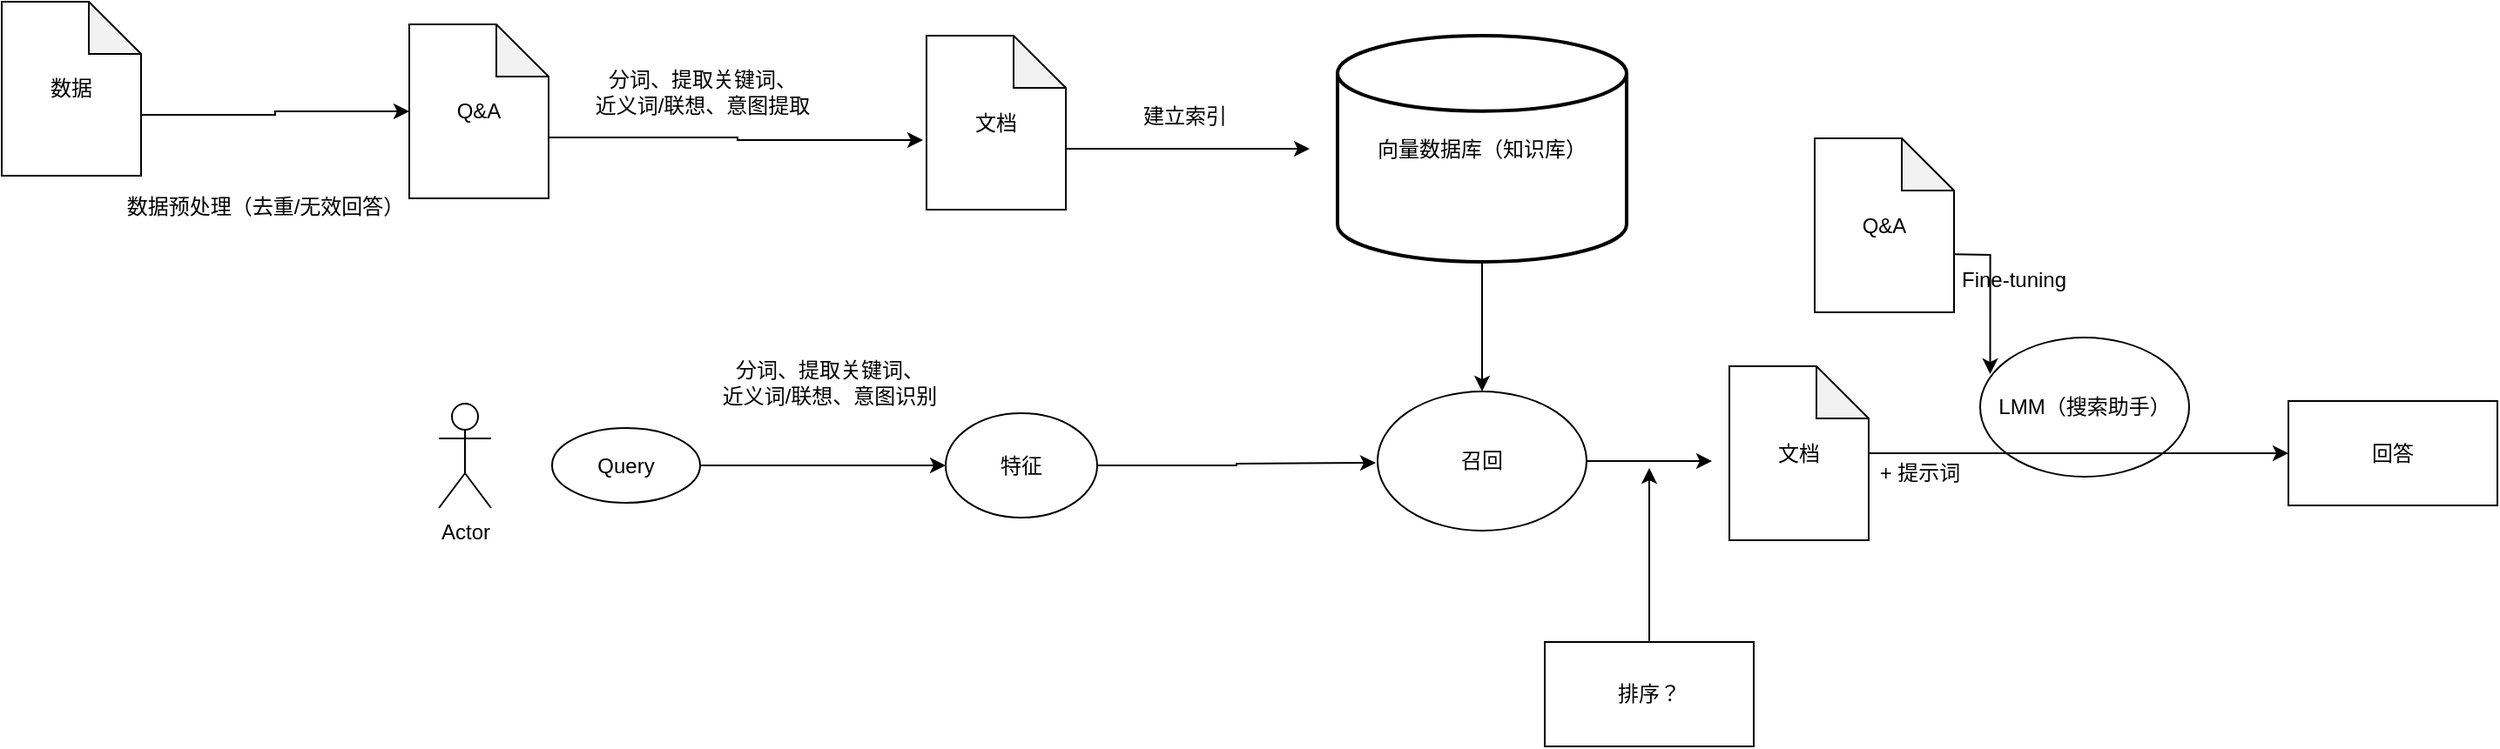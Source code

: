 <mxfile version="22.1.16" type="device">
  <diagram name="第 1 页" id="hj2dlARdcVPfVpku0lyu">
    <mxGraphModel dx="2087" dy="184" grid="0" gridSize="10" guides="1" tooltips="1" connect="1" arrows="1" fold="1" page="0" pageScale="1" pageWidth="827" pageHeight="1169" background="none" math="0" shadow="0">
      <root>
        <mxCell id="0" />
        <mxCell id="1" parent="0" />
        <mxCell id="7KBSIaTTB4g7nGjpy195-19" style="edgeStyle=orthogonalEdgeStyle;rounded=0;orthogonalLoop=1;jettySize=auto;html=1;exitX=0.5;exitY=1;exitDx=0;exitDy=0;exitPerimeter=0;" edge="1" parent="1" source="UkBSHFEqA8zQ9TWKpc5A-1" target="7KBSIaTTB4g7nGjpy195-20">
          <mxGeometry relative="1" as="geometry">
            <mxPoint x="572" y="1118" as="targetPoint" />
          </mxGeometry>
        </mxCell>
        <mxCell id="UkBSHFEqA8zQ9TWKpc5A-1" value="向量数据库（知识库）" style="strokeWidth=2;html=1;shape=mxgraph.flowchart.database;whiteSpace=wrap;" parent="1" vertex="1">
          <mxGeometry x="510" y="888.5" width="166" height="130" as="geometry" />
        </mxCell>
        <mxCell id="7KBSIaTTB4g7nGjpy195-4" style="edgeStyle=orthogonalEdgeStyle;rounded=0;orthogonalLoop=1;jettySize=auto;html=1;exitX=0;exitY=0;exitDx=80;exitDy=65;exitPerimeter=0;" edge="1" parent="1" source="7KBSIaTTB4g7nGjpy195-1" target="7KBSIaTTB4g7nGjpy195-2">
          <mxGeometry relative="1" as="geometry" />
        </mxCell>
        <mxCell id="7KBSIaTTB4g7nGjpy195-1" value="数据" style="shape=note;whiteSpace=wrap;html=1;backgroundOutline=1;darkOpacity=0.05;" vertex="1" parent="1">
          <mxGeometry x="-257" y="869" width="80" height="100" as="geometry" />
        </mxCell>
        <mxCell id="7KBSIaTTB4g7nGjpy195-2" value="Q&amp;amp;A" style="shape=note;whiteSpace=wrap;html=1;backgroundOutline=1;darkOpacity=0.05;" vertex="1" parent="1">
          <mxGeometry x="-23" y="882" width="80" height="100" as="geometry" />
        </mxCell>
        <mxCell id="7KBSIaTTB4g7nGjpy195-5" value="数据预处理（去重/无效回答）" style="text;html=1;align=center;verticalAlign=middle;resizable=0;points=[];autosize=1;strokeColor=none;fillColor=none;" vertex="1" parent="1">
          <mxGeometry x="-195" y="974" width="177" height="26" as="geometry" />
        </mxCell>
        <mxCell id="7KBSIaTTB4g7nGjpy195-11" style="edgeStyle=orthogonalEdgeStyle;rounded=0;orthogonalLoop=1;jettySize=auto;html=1;exitX=0;exitY=0;exitDx=80;exitDy=65;exitPerimeter=0;" edge="1" parent="1" source="7KBSIaTTB4g7nGjpy195-6">
          <mxGeometry relative="1" as="geometry">
            <mxPoint x="494" y="953.5" as="targetPoint" />
          </mxGeometry>
        </mxCell>
        <mxCell id="7KBSIaTTB4g7nGjpy195-6" value="文档" style="shape=note;whiteSpace=wrap;html=1;backgroundOutline=1;darkOpacity=0.05;" vertex="1" parent="1">
          <mxGeometry x="274" y="888.5" width="80" height="100" as="geometry" />
        </mxCell>
        <mxCell id="7KBSIaTTB4g7nGjpy195-7" style="edgeStyle=orthogonalEdgeStyle;rounded=0;orthogonalLoop=1;jettySize=auto;html=1;exitX=0;exitY=0;exitDx=80;exitDy=65;exitPerimeter=0;entryX=-0.025;entryY=0.6;entryDx=0;entryDy=0;entryPerimeter=0;" edge="1" parent="1" source="7KBSIaTTB4g7nGjpy195-2" target="7KBSIaTTB4g7nGjpy195-6">
          <mxGeometry relative="1" as="geometry" />
        </mxCell>
        <mxCell id="7KBSIaTTB4g7nGjpy195-8" value="分词、提取关键词、&lt;br&gt;近义词/联想、意图识别" style="text;html=1;align=center;verticalAlign=middle;resizable=0;points=[];autosize=1;strokeColor=none;fillColor=none;" vertex="1" parent="1">
          <mxGeometry x="147" y="1067" width="141" height="41" as="geometry" />
        </mxCell>
        <mxCell id="7KBSIaTTB4g7nGjpy195-12" value="建立索引" style="text;html=1;align=center;verticalAlign=middle;resizable=0;points=[];autosize=1;strokeColor=none;fillColor=none;" vertex="1" parent="1">
          <mxGeometry x="389" y="921.5" width="66" height="26" as="geometry" />
        </mxCell>
        <mxCell id="7KBSIaTTB4g7nGjpy195-13" value="Actor" style="shape=umlActor;verticalLabelPosition=bottom;verticalAlign=top;html=1;outlineConnect=0;" vertex="1" parent="1">
          <mxGeometry x="-6" y="1100" width="30" height="60" as="geometry" />
        </mxCell>
        <mxCell id="7KBSIaTTB4g7nGjpy195-16" style="edgeStyle=orthogonalEdgeStyle;rounded=0;orthogonalLoop=1;jettySize=auto;html=1;exitX=1;exitY=0.5;exitDx=0;exitDy=0;entryX=0;entryY=0.5;entryDx=0;entryDy=0;" edge="1" parent="1" source="7KBSIaTTB4g7nGjpy195-14" target="7KBSIaTTB4g7nGjpy195-15">
          <mxGeometry relative="1" as="geometry" />
        </mxCell>
        <mxCell id="7KBSIaTTB4g7nGjpy195-14" value="Query" style="ellipse;whiteSpace=wrap;html=1;" vertex="1" parent="1">
          <mxGeometry x="59" y="1114" width="85" height="43" as="geometry" />
        </mxCell>
        <mxCell id="7KBSIaTTB4g7nGjpy195-18" style="edgeStyle=orthogonalEdgeStyle;rounded=0;orthogonalLoop=1;jettySize=auto;html=1;exitX=1;exitY=0.5;exitDx=0;exitDy=0;" edge="1" parent="1" source="7KBSIaTTB4g7nGjpy195-15">
          <mxGeometry relative="1" as="geometry">
            <mxPoint x="532" y="1134" as="targetPoint" />
          </mxGeometry>
        </mxCell>
        <mxCell id="7KBSIaTTB4g7nGjpy195-15" value="特征" style="ellipse;whiteSpace=wrap;html=1;" vertex="1" parent="1">
          <mxGeometry x="285" y="1105.5" width="87" height="60" as="geometry" />
        </mxCell>
        <mxCell id="7KBSIaTTB4g7nGjpy195-17" value="分词、提取关键词、&lt;br&gt;近义词/联想、意图提取" style="text;html=1;align=center;verticalAlign=middle;resizable=0;points=[];autosize=1;strokeColor=none;fillColor=none;" vertex="1" parent="1">
          <mxGeometry x="74" y="900.5" width="141" height="41" as="geometry" />
        </mxCell>
        <mxCell id="7KBSIaTTB4g7nGjpy195-21" style="edgeStyle=orthogonalEdgeStyle;rounded=0;orthogonalLoop=1;jettySize=auto;html=1;exitX=1;exitY=0.5;exitDx=0;exitDy=0;" edge="1" parent="1" source="7KBSIaTTB4g7nGjpy195-20">
          <mxGeometry relative="1" as="geometry">
            <mxPoint x="725" y="1133" as="targetPoint" />
          </mxGeometry>
        </mxCell>
        <mxCell id="7KBSIaTTB4g7nGjpy195-20" value="召回" style="ellipse;whiteSpace=wrap;html=1;" vertex="1" parent="1">
          <mxGeometry x="533" y="1093" width="120" height="80" as="geometry" />
        </mxCell>
        <mxCell id="7KBSIaTTB4g7nGjpy195-24" style="edgeStyle=orthogonalEdgeStyle;rounded=0;orthogonalLoop=1;jettySize=auto;html=1;exitX=0.5;exitY=0;exitDx=0;exitDy=0;" edge="1" parent="1" source="7KBSIaTTB4g7nGjpy195-22">
          <mxGeometry relative="1" as="geometry">
            <mxPoint x="689" y="1137" as="targetPoint" />
          </mxGeometry>
        </mxCell>
        <mxCell id="7KBSIaTTB4g7nGjpy195-22" value="排序？" style="rounded=0;whiteSpace=wrap;html=1;" vertex="1" parent="1">
          <mxGeometry x="629" y="1237" width="120" height="60" as="geometry" />
        </mxCell>
        <mxCell id="7KBSIaTTB4g7nGjpy195-26" value="文档" style="shape=note;whiteSpace=wrap;html=1;backgroundOutline=1;darkOpacity=0.05;" vertex="1" parent="1">
          <mxGeometry x="735" y="1078.5" width="80" height="100" as="geometry" />
        </mxCell>
        <mxCell id="7KBSIaTTB4g7nGjpy195-27" value="LMM（搜索助手）" style="ellipse;whiteSpace=wrap;html=1;" vertex="1" parent="1">
          <mxGeometry x="879" y="1062" width="120" height="80" as="geometry" />
        </mxCell>
        <mxCell id="7KBSIaTTB4g7nGjpy195-32" value="" style="edgeStyle=orthogonalEdgeStyle;rounded=0;orthogonalLoop=1;jettySize=auto;html=1;" edge="1" parent="1" source="7KBSIaTTB4g7nGjpy195-26" target="7KBSIaTTB4g7nGjpy195-31">
          <mxGeometry relative="1" as="geometry">
            <mxPoint x="1103" y="1128.5" as="targetPoint" />
            <mxPoint x="806" y="1129" as="sourcePoint" />
          </mxGeometry>
        </mxCell>
        <mxCell id="7KBSIaTTB4g7nGjpy195-31" value="回答" style="rounded=0;whiteSpace=wrap;html=1;" vertex="1" parent="1">
          <mxGeometry x="1056" y="1098.5" width="120" height="60" as="geometry" />
        </mxCell>
        <mxCell id="7KBSIaTTB4g7nGjpy195-33" value="+ 提示词" style="text;html=1;align=center;verticalAlign=middle;resizable=0;points=[];autosize=1;strokeColor=none;fillColor=none;" vertex="1" parent="1">
          <mxGeometry x="812" y="1127" width="64" height="26" as="geometry" />
        </mxCell>
        <mxCell id="7KBSIaTTB4g7nGjpy195-36" style="edgeStyle=orthogonalEdgeStyle;rounded=0;orthogonalLoop=1;jettySize=auto;html=1;exitX=0.5;exitY=1;exitDx=0;exitDy=0;exitPerimeter=0;entryX=0.048;entryY=0.263;entryDx=0;entryDy=0;entryPerimeter=0;" edge="1" parent="1" target="7KBSIaTTB4g7nGjpy195-27">
          <mxGeometry relative="1" as="geometry">
            <mxPoint x="857" y="1014" as="sourcePoint" />
          </mxGeometry>
        </mxCell>
        <mxCell id="7KBSIaTTB4g7nGjpy195-39" value="Q&amp;amp;A" style="shape=note;whiteSpace=wrap;html=1;backgroundOutline=1;darkOpacity=0.05;" vertex="1" parent="1">
          <mxGeometry x="784" y="947.5" width="80" height="100" as="geometry" />
        </mxCell>
        <mxCell id="7KBSIaTTB4g7nGjpy195-41" value="Fine-tuning" style="text;html=1;align=center;verticalAlign=middle;resizable=0;points=[];autosize=1;strokeColor=none;fillColor=none;" vertex="1" parent="1">
          <mxGeometry x="859" y="1016" width="78" height="26" as="geometry" />
        </mxCell>
      </root>
    </mxGraphModel>
  </diagram>
</mxfile>

